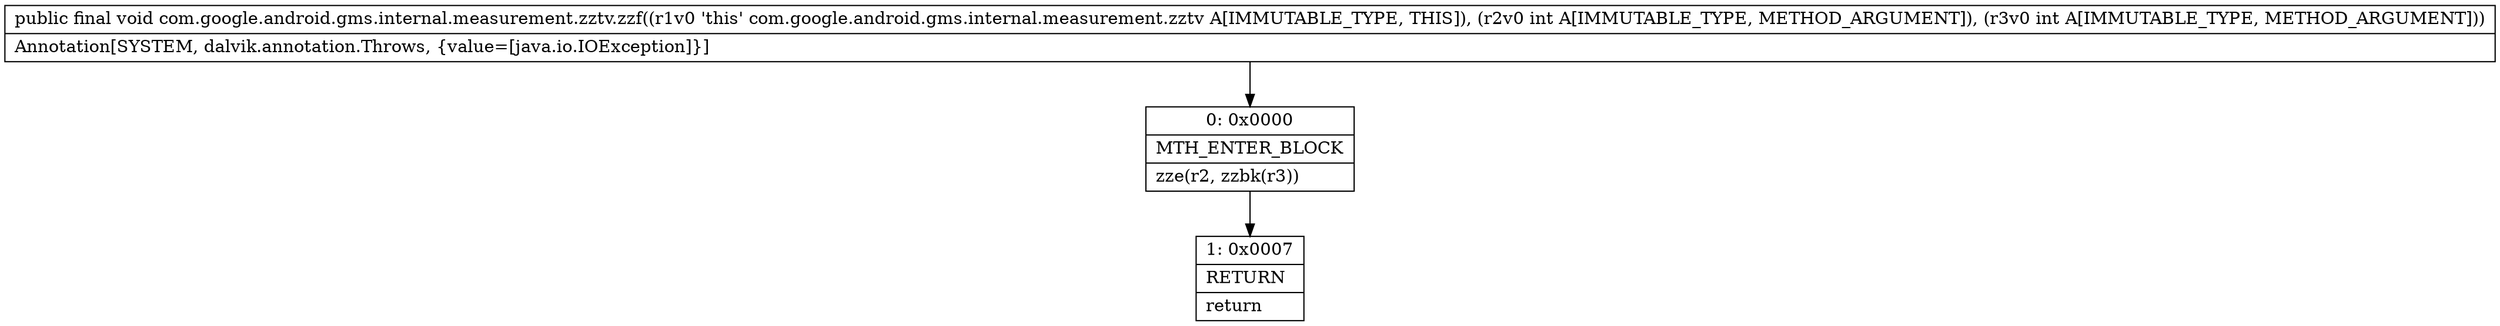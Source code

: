 digraph "CFG forcom.google.android.gms.internal.measurement.zztv.zzf(II)V" {
Node_0 [shape=record,label="{0\:\ 0x0000|MTH_ENTER_BLOCK\l|zze(r2, zzbk(r3))\l}"];
Node_1 [shape=record,label="{1\:\ 0x0007|RETURN\l|return\l}"];
MethodNode[shape=record,label="{public final void com.google.android.gms.internal.measurement.zztv.zzf((r1v0 'this' com.google.android.gms.internal.measurement.zztv A[IMMUTABLE_TYPE, THIS]), (r2v0 int A[IMMUTABLE_TYPE, METHOD_ARGUMENT]), (r3v0 int A[IMMUTABLE_TYPE, METHOD_ARGUMENT]))  | Annotation[SYSTEM, dalvik.annotation.Throws, \{value=[java.io.IOException]\}]\l}"];
MethodNode -> Node_0;
Node_0 -> Node_1;
}


